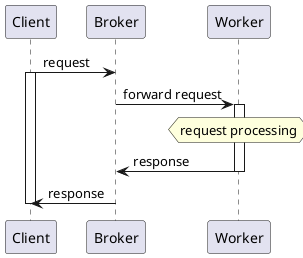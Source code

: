 @startuml simple_request
participant Client
participant Broker
participant Worker

Client -> Broker: request
activate Client

Broker -> Worker: forward request

activate Worker

hnote over Worker
request processing
end note

Worker -> Broker: response

deactivate Worker

Broker -> Client: response

deactivate Client
@enduml

@startuml worker_lifetime

Worker -> Broker : ready

activate Worker

hnote over Broker
add to
WorkerPool
end note

loop
Broker -> Worker: heartbeat
Worker -> Broker: heartbeat
end

Worker -> Broker: disconnect

hnote over Broker
remove from
WorkerPool
end note

deactivate Worker
destroy Worker

@enduml
